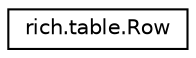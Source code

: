 digraph "Graphical Class Hierarchy"
{
 // LATEX_PDF_SIZE
  edge [fontname="Helvetica",fontsize="10",labelfontname="Helvetica",labelfontsize="10"];
  node [fontname="Helvetica",fontsize="10",shape=record];
  rankdir="LR";
  Node0 [label="rich.table.Row",height=0.2,width=0.4,color="black", fillcolor="white", style="filled",URL="$classrich_1_1table_1_1Row.html",tooltip=" "];
}
